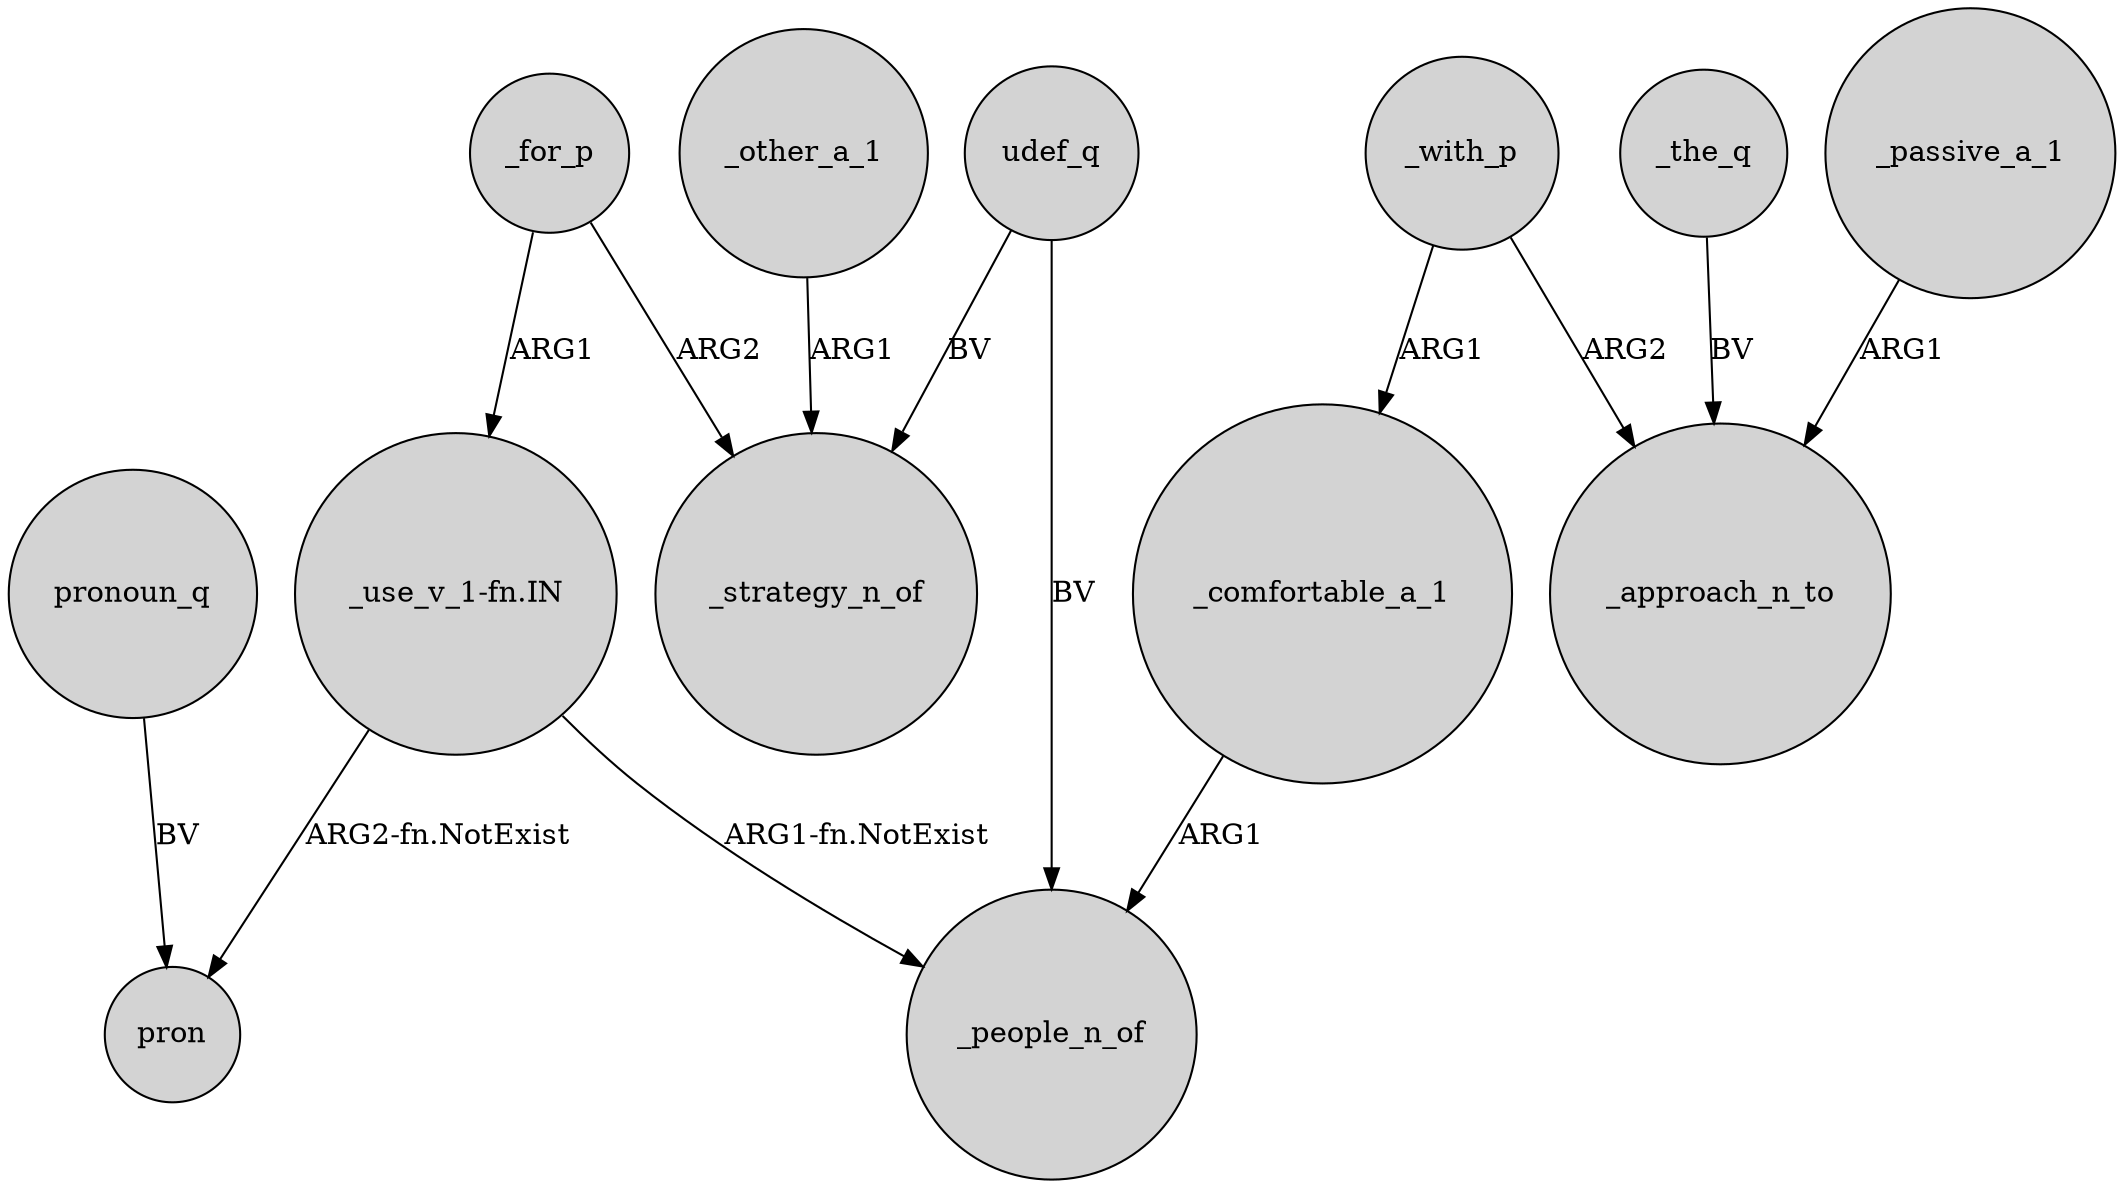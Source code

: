 digraph {
	node [shape=circle style=filled]
	"_use_v_1-fn.IN" -> pron [label="ARG2-fn.NotExist"]
	_for_p -> "_use_v_1-fn.IN" [label=ARG1]
	_comfortable_a_1 -> _people_n_of [label=ARG1]
	pronoun_q -> pron [label=BV]
	_other_a_1 -> _strategy_n_of [label=ARG1]
	_the_q -> _approach_n_to [label=BV]
	_for_p -> _strategy_n_of [label=ARG2]
	_passive_a_1 -> _approach_n_to [label=ARG1]
	_with_p -> _comfortable_a_1 [label=ARG1]
	_with_p -> _approach_n_to [label=ARG2]
	udef_q -> _strategy_n_of [label=BV]
	"_use_v_1-fn.IN" -> _people_n_of [label="ARG1-fn.NotExist"]
	udef_q -> _people_n_of [label=BV]
}
